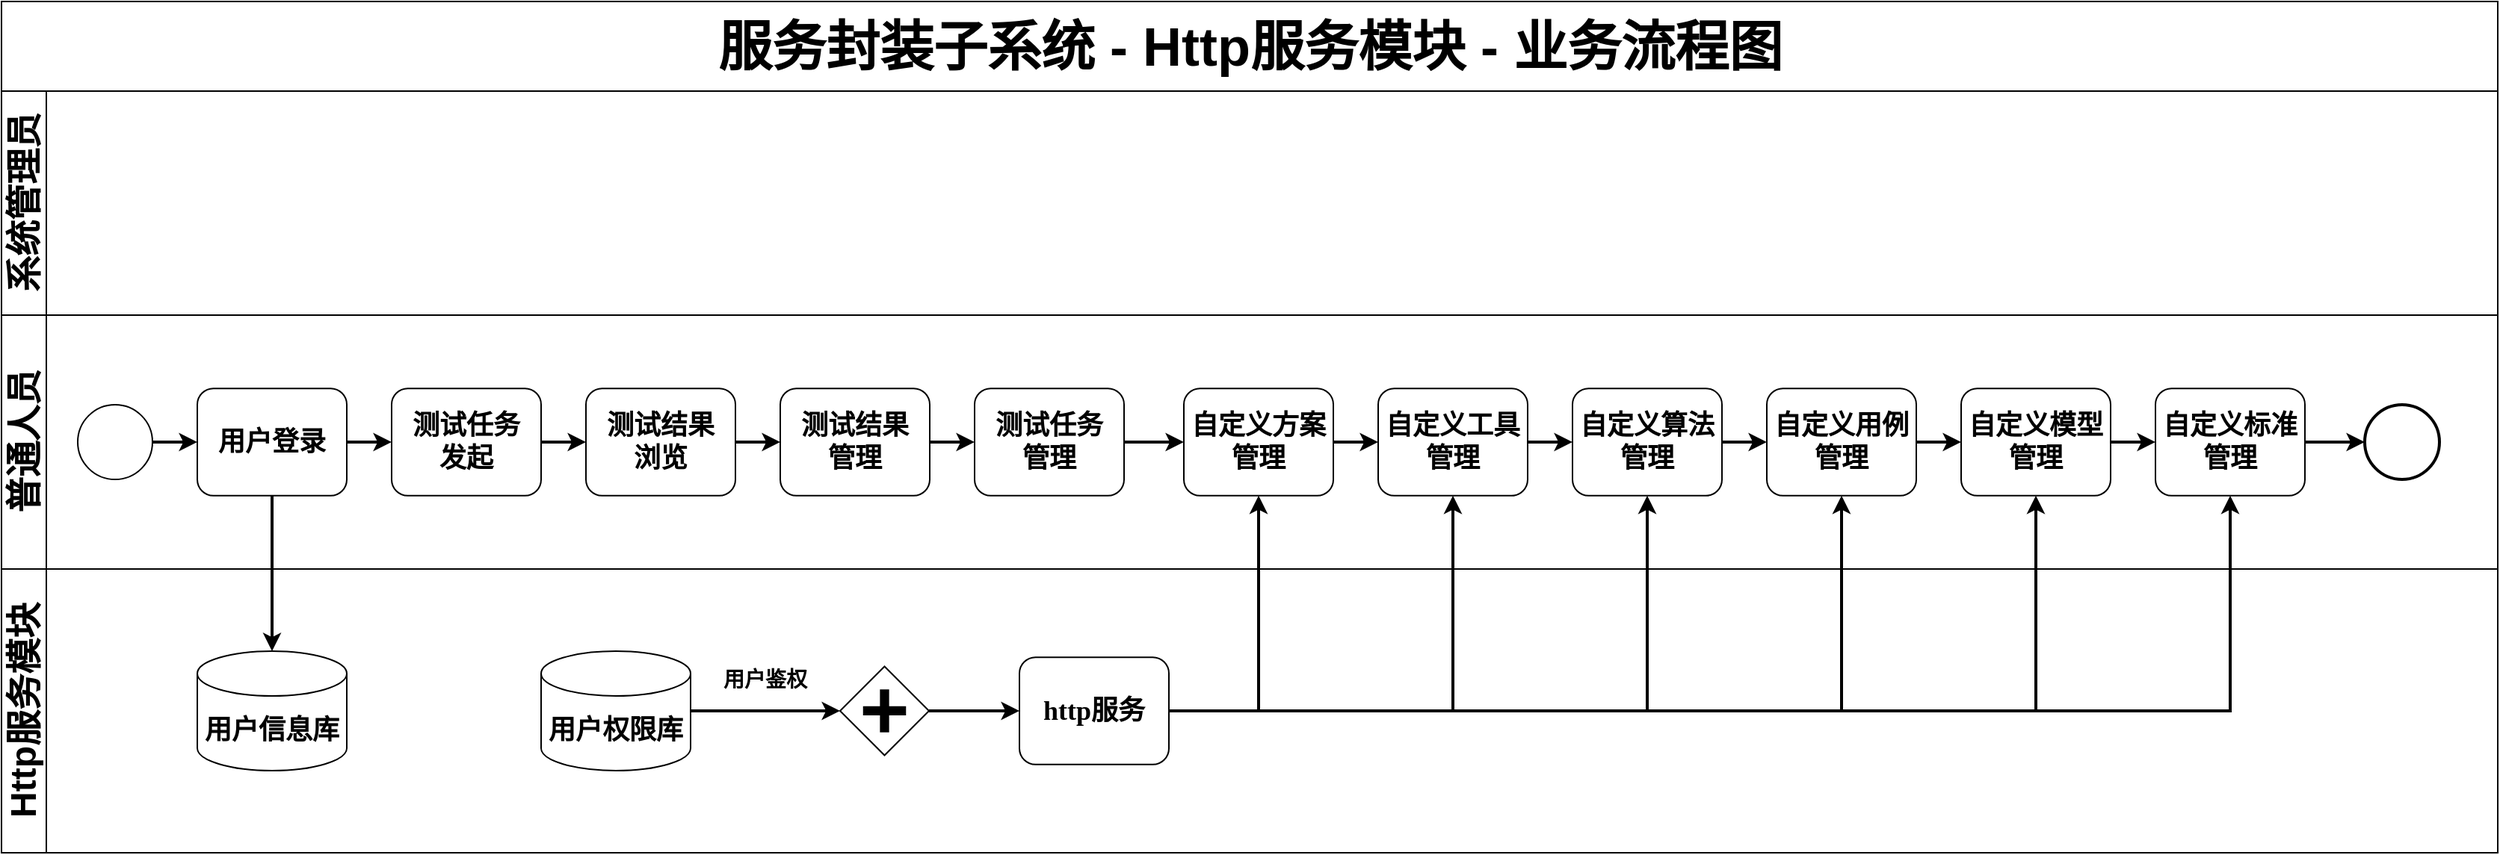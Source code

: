 <mxfile version="15.4.0" type="device"><diagram name="Page-1" id="c7488fd3-1785-93aa-aadb-54a6760d102a"><mxGraphModel dx="1209" dy="801" grid="1" gridSize="10" guides="1" tooltips="1" connect="1" arrows="1" fold="1" page="1" pageScale="1" pageWidth="1169" pageHeight="827" background="none" math="0" shadow="0"><root><mxCell id="0"/><mxCell id="1" parent="0"/><mxCell id="2b4e8129b02d487f-1" value="&lt;span style=&quot;font-family: &amp;#34;helvetica&amp;#34;&quot;&gt;&lt;font style=&quot;font-size: 36px&quot;&gt;服务封装子系统 - Http服务模块 - 业务流程图&lt;/font&gt;&lt;/span&gt;" style="swimlane;html=1;childLayout=stackLayout;horizontal=1;startSize=60;horizontalStack=0;rounded=0;shadow=0;labelBackgroundColor=none;strokeWidth=1;fontFamily=Verdana;fontSize=8;align=center;" parent="1" vertex="1"><mxGeometry x="39" y="60" width="1670" height="570" as="geometry"/></mxCell><mxCell id="dUFD1zAWPuYsG5wEjuvO-1" style="edgeStyle=orthogonalEdgeStyle;rounded=0;orthogonalLoop=1;jettySize=auto;html=1;exitX=0.5;exitY=1;exitDx=0;exitDy=0;entryX=0.5;entryY=0;entryDx=0;entryDy=0;entryPerimeter=0;strokeWidth=2;" parent="2b4e8129b02d487f-1" source="zCbduPKmyNDGT3lew_uM-13" target="pQAj6tt20ZtV_UeyX4vu-2" edge="1"><mxGeometry relative="1" as="geometry"/></mxCell><mxCell id="2b4e8129b02d487f-2" value="&lt;font style=&quot;font-size: 24px&quot;&gt;系统管理员&lt;/font&gt;" style="swimlane;html=1;startSize=30;horizontal=0;" parent="2b4e8129b02d487f-1" vertex="1"><mxGeometry y="60" width="1670" height="150" as="geometry"><mxRectangle y="20" width="680" height="20" as="alternateBounds"/></mxGeometry></mxCell><mxCell id="2b4e8129b02d487f-3" value="&lt;font style=&quot;font-size: 24px&quot;&gt;普通人员&lt;/font&gt;" style="swimlane;html=1;startSize=30;horizontal=0;" parent="2b4e8129b02d487f-1" vertex="1"><mxGeometry y="210" width="1670" height="170" as="geometry"/></mxCell><mxCell id="C1qFAyrEHweJqCCOYsjd-1" style="edgeStyle=orthogonalEdgeStyle;rounded=0;orthogonalLoop=1;jettySize=auto;html=1;exitX=1;exitY=0.5;exitDx=0;exitDy=0;entryX=0;entryY=0.5;entryDx=0;entryDy=0;strokeWidth=2;" parent="2b4e8129b02d487f-3" source="zCbduPKmyNDGT3lew_uM-1" target="zCbduPKmyNDGT3lew_uM-13" edge="1"><mxGeometry relative="1" as="geometry"/></mxCell><mxCell id="zCbduPKmyNDGT3lew_uM-1" value="" style="ellipse;whiteSpace=wrap;html=1;rounded=0;shadow=0;labelBackgroundColor=none;strokeWidth=1;fontFamily=Verdana;fontSize=8;align=center;" parent="2b4e8129b02d487f-3" vertex="1"><mxGeometry x="51" y="60" width="50" height="50" as="geometry"/></mxCell><mxCell id="wnkst7lsF1q_EoVEEKBZ-2" style="edgeStyle=orthogonalEdgeStyle;rounded=0;orthogonalLoop=1;jettySize=auto;html=1;exitX=1;exitY=0.5;exitDx=0;exitDy=0;entryX=0;entryY=0.5;entryDx=0;entryDy=0;strokeWidth=2;" parent="2b4e8129b02d487f-3" source="zCbduPKmyNDGT3lew_uM-13" target="K-03vNoWm4RYzx0lYwIu-1" edge="1"><mxGeometry relative="1" as="geometry"><mxPoint x="261" y="85" as="targetPoint"/></mxGeometry></mxCell><mxCell id="zCbduPKmyNDGT3lew_uM-13" value="&lt;span style=&quot;font-size: 18px&quot;&gt;&lt;b&gt;用户登录&lt;br&gt;&lt;/b&gt;&lt;/span&gt;" style="rounded=1;whiteSpace=wrap;html=1;shadow=0;labelBackgroundColor=none;strokeWidth=1;fontFamily=Verdana;fontSize=8;align=center;" parent="2b4e8129b02d487f-3" vertex="1"><mxGeometry x="131" y="49.13" width="100" height="71.75" as="geometry"/></mxCell><mxCell id="K-03vNoWm4RYzx0lYwIu-3" style="edgeStyle=orthogonalEdgeStyle;rounded=0;orthogonalLoop=1;jettySize=auto;html=1;exitX=1;exitY=0.5;exitDx=0;exitDy=0;entryX=0;entryY=0.5;entryDx=0;entryDy=0;strokeWidth=2;" parent="2b4e8129b02d487f-3" source="K-03vNoWm4RYzx0lYwIu-1" target="K-03vNoWm4RYzx0lYwIu-2" edge="1"><mxGeometry relative="1" as="geometry"/></mxCell><mxCell id="K-03vNoWm4RYzx0lYwIu-1" value="&lt;span style=&quot;font-size: 18px&quot;&gt;&lt;b&gt;测试任务&lt;br&gt;发起&lt;br&gt;&lt;/b&gt;&lt;/span&gt;" style="rounded=1;whiteSpace=wrap;html=1;shadow=0;labelBackgroundColor=none;strokeWidth=1;fontFamily=Verdana;fontSize=8;align=center;" parent="2b4e8129b02d487f-3" vertex="1"><mxGeometry x="261" y="49.13" width="100" height="71.75" as="geometry"/></mxCell><mxCell id="K-03vNoWm4RYzx0lYwIu-5" style="edgeStyle=orthogonalEdgeStyle;rounded=0;orthogonalLoop=1;jettySize=auto;html=1;exitX=1;exitY=0.5;exitDx=0;exitDy=0;entryX=0;entryY=0.5;entryDx=0;entryDy=0;strokeWidth=2;" parent="2b4e8129b02d487f-3" source="K-03vNoWm4RYzx0lYwIu-2" target="K-03vNoWm4RYzx0lYwIu-4" edge="1"><mxGeometry relative="1" as="geometry"/></mxCell><mxCell id="K-03vNoWm4RYzx0lYwIu-2" value="&lt;span style=&quot;font-size: 18px&quot;&gt;&lt;b&gt;测试结果&lt;br&gt;浏览&lt;br&gt;&lt;/b&gt;&lt;/span&gt;" style="rounded=1;whiteSpace=wrap;html=1;shadow=0;labelBackgroundColor=none;strokeWidth=1;fontFamily=Verdana;fontSize=8;align=center;" parent="2b4e8129b02d487f-3" vertex="1"><mxGeometry x="391" y="49.12" width="100" height="71.75" as="geometry"/></mxCell><mxCell id="K-03vNoWm4RYzx0lYwIu-7" style="edgeStyle=orthogonalEdgeStyle;rounded=0;orthogonalLoop=1;jettySize=auto;html=1;exitX=1;exitY=0.5;exitDx=0;exitDy=0;entryX=0;entryY=0.5;entryDx=0;entryDy=0;strokeWidth=2;" parent="2b4e8129b02d487f-3" source="K-03vNoWm4RYzx0lYwIu-4" target="K-03vNoWm4RYzx0lYwIu-6" edge="1"><mxGeometry relative="1" as="geometry"/></mxCell><mxCell id="K-03vNoWm4RYzx0lYwIu-4" value="&lt;span style=&quot;font-size: 18px&quot;&gt;&lt;b&gt;测试结果&lt;br&gt;管理&lt;br&gt;&lt;/b&gt;&lt;/span&gt;" style="rounded=1;whiteSpace=wrap;html=1;shadow=0;labelBackgroundColor=none;strokeWidth=1;fontFamily=Verdana;fontSize=8;align=center;" parent="2b4e8129b02d487f-3" vertex="1"><mxGeometry x="521" y="49.12" width="100" height="71.75" as="geometry"/></mxCell><mxCell id="K-03vNoWm4RYzx0lYwIu-20" style="edgeStyle=orthogonalEdgeStyle;rounded=0;orthogonalLoop=1;jettySize=auto;html=1;exitX=1;exitY=0.5;exitDx=0;exitDy=0;entryX=0;entryY=0.5;entryDx=0;entryDy=0;strokeWidth=2;" parent="2b4e8129b02d487f-3" source="K-03vNoWm4RYzx0lYwIu-6" target="K-03vNoWm4RYzx0lYwIu-9" edge="1"><mxGeometry relative="1" as="geometry"/></mxCell><mxCell id="K-03vNoWm4RYzx0lYwIu-6" value="&lt;span style=&quot;font-size: 18px&quot;&gt;&lt;b&gt;测试任务&lt;br&gt;管理&lt;br&gt;&lt;/b&gt;&lt;/span&gt;" style="rounded=1;whiteSpace=wrap;html=1;shadow=0;labelBackgroundColor=none;strokeWidth=1;fontFamily=Verdana;fontSize=8;align=center;" parent="2b4e8129b02d487f-3" vertex="1"><mxGeometry x="651" y="49.13" width="100" height="71.75" as="geometry"/></mxCell><mxCell id="K-03vNoWm4RYzx0lYwIu-9" value="&lt;span style=&quot;font-size: 18px&quot;&gt;&lt;b&gt;自定义方案&lt;br&gt;管理&lt;br&gt;&lt;/b&gt;&lt;/span&gt;" style="rounded=1;whiteSpace=wrap;html=1;shadow=0;labelBackgroundColor=none;strokeWidth=1;fontFamily=Verdana;fontSize=8;align=center;" parent="2b4e8129b02d487f-3" vertex="1"><mxGeometry x="791" y="49.12" width="100" height="71.75" as="geometry"/></mxCell><mxCell id="K-03vNoWm4RYzx0lYwIu-11" value="&lt;b style=&quot;font-size: 18px&quot;&gt;自定义工具&lt;br&gt;管理&lt;/b&gt;&lt;span style=&quot;font-size: 18px&quot;&gt;&lt;b&gt;&lt;br&gt;&lt;/b&gt;&lt;/span&gt;" style="rounded=1;whiteSpace=wrap;html=1;shadow=0;labelBackgroundColor=none;strokeWidth=1;fontFamily=Verdana;fontSize=8;align=center;" parent="2b4e8129b02d487f-3" vertex="1"><mxGeometry x="921" y="49.12" width="100" height="71.75" as="geometry"/></mxCell><mxCell id="K-03vNoWm4RYzx0lYwIu-8" style="edgeStyle=orthogonalEdgeStyle;rounded=0;orthogonalLoop=1;jettySize=auto;html=1;exitX=1;exitY=0.5;exitDx=0;exitDy=0;entryX=0;entryY=0.5;entryDx=0;entryDy=0;strokeWidth=2;" parent="2b4e8129b02d487f-3" source="K-03vNoWm4RYzx0lYwIu-9" target="K-03vNoWm4RYzx0lYwIu-11" edge="1"><mxGeometry relative="1" as="geometry"/></mxCell><mxCell id="K-03vNoWm4RYzx0lYwIu-12" value="&lt;b style=&quot;font-size: 18px&quot;&gt;自定义算法&lt;br&gt;管理&lt;/b&gt;&lt;span style=&quot;font-size: 18px&quot;&gt;&lt;b&gt;&lt;br&gt;&lt;/b&gt;&lt;/span&gt;" style="rounded=1;whiteSpace=wrap;html=1;shadow=0;labelBackgroundColor=none;strokeWidth=1;fontFamily=Verdana;fontSize=8;align=center;" parent="2b4e8129b02d487f-3" vertex="1"><mxGeometry x="1051" y="49.13" width="100" height="71.75" as="geometry"/></mxCell><mxCell id="K-03vNoWm4RYzx0lYwIu-10" style="edgeStyle=orthogonalEdgeStyle;rounded=0;orthogonalLoop=1;jettySize=auto;html=1;exitX=1;exitY=0.5;exitDx=0;exitDy=0;entryX=0;entryY=0.5;entryDx=0;entryDy=0;strokeWidth=2;" parent="2b4e8129b02d487f-3" source="K-03vNoWm4RYzx0lYwIu-11" target="K-03vNoWm4RYzx0lYwIu-12" edge="1"><mxGeometry relative="1" as="geometry"/></mxCell><mxCell id="K-03vNoWm4RYzx0lYwIu-13" value="&lt;b style=&quot;font-size: 18px&quot;&gt;自定义用例&lt;br&gt;管理&lt;/b&gt;&lt;span style=&quot;font-size: 18px&quot;&gt;&lt;b&gt;&lt;br&gt;&lt;/b&gt;&lt;/span&gt;" style="rounded=1;whiteSpace=wrap;html=1;shadow=0;labelBackgroundColor=none;strokeWidth=1;fontFamily=Verdana;fontSize=8;align=center;" parent="2b4e8129b02d487f-3" vertex="1"><mxGeometry x="1181" y="49.12" width="100" height="71.75" as="geometry"/></mxCell><mxCell id="K-03vNoWm4RYzx0lYwIu-19" style="edgeStyle=orthogonalEdgeStyle;rounded=0;orthogonalLoop=1;jettySize=auto;html=1;exitX=1;exitY=0.5;exitDx=0;exitDy=0;entryX=0;entryY=0.5;entryDx=0;entryDy=0;strokeWidth=2;" parent="2b4e8129b02d487f-3" source="K-03vNoWm4RYzx0lYwIu-12" target="K-03vNoWm4RYzx0lYwIu-13" edge="1"><mxGeometry relative="1" as="geometry"/></mxCell><mxCell id="K-03vNoWm4RYzx0lYwIu-14" value="&lt;b style=&quot;font-size: 18px&quot;&gt;自定义模型&lt;br&gt;管理&lt;/b&gt;&lt;span style=&quot;font-size: 18px&quot;&gt;&lt;b&gt;&lt;br&gt;&lt;/b&gt;&lt;/span&gt;" style="rounded=1;whiteSpace=wrap;html=1;shadow=0;labelBackgroundColor=none;strokeWidth=1;fontFamily=Verdana;fontSize=8;align=center;" parent="2b4e8129b02d487f-3" vertex="1"><mxGeometry x="1311" y="49.12" width="100" height="71.75" as="geometry"/></mxCell><mxCell id="K-03vNoWm4RYzx0lYwIu-15" style="edgeStyle=orthogonalEdgeStyle;rounded=0;orthogonalLoop=1;jettySize=auto;html=1;exitX=1;exitY=0.5;exitDx=0;exitDy=0;entryX=0;entryY=0.5;entryDx=0;entryDy=0;strokeWidth=2;" parent="2b4e8129b02d487f-3" source="K-03vNoWm4RYzx0lYwIu-13" target="K-03vNoWm4RYzx0lYwIu-14" edge="1"><mxGeometry relative="1" as="geometry"/></mxCell><mxCell id="K-03vNoWm4RYzx0lYwIu-21" style="edgeStyle=orthogonalEdgeStyle;rounded=0;orthogonalLoop=1;jettySize=auto;html=1;exitX=1;exitY=0.5;exitDx=0;exitDy=0;entryX=0;entryY=0.5;entryDx=0;entryDy=0;strokeWidth=2;" parent="2b4e8129b02d487f-3" source="K-03vNoWm4RYzx0lYwIu-16" target="zCbduPKmyNDGT3lew_uM-16" edge="1"><mxGeometry relative="1" as="geometry"/></mxCell><mxCell id="K-03vNoWm4RYzx0lYwIu-16" value="&lt;b style=&quot;font-size: 18px&quot;&gt;自定义标准&lt;br&gt;管理&lt;/b&gt;&lt;span style=&quot;font-size: 18px&quot;&gt;&lt;b&gt;&lt;br&gt;&lt;/b&gt;&lt;/span&gt;" style="rounded=1;whiteSpace=wrap;html=1;shadow=0;labelBackgroundColor=none;strokeWidth=1;fontFamily=Verdana;fontSize=8;align=center;" parent="2b4e8129b02d487f-3" vertex="1"><mxGeometry x="1441" y="49.13" width="100" height="71.75" as="geometry"/></mxCell><mxCell id="K-03vNoWm4RYzx0lYwIu-17" style="edgeStyle=orthogonalEdgeStyle;rounded=0;orthogonalLoop=1;jettySize=auto;html=1;exitX=1;exitY=0.5;exitDx=0;exitDy=0;entryX=0;entryY=0.5;entryDx=0;entryDy=0;strokeWidth=2;" parent="2b4e8129b02d487f-3" source="K-03vNoWm4RYzx0lYwIu-14" target="K-03vNoWm4RYzx0lYwIu-16" edge="1"><mxGeometry relative="1" as="geometry"/></mxCell><mxCell id="zCbduPKmyNDGT3lew_uM-16" value="" style="ellipse;whiteSpace=wrap;html=1;rounded=0;shadow=0;labelBackgroundColor=none;strokeWidth=2;fontFamily=Verdana;fontSize=8;align=center;" parent="2b4e8129b02d487f-3" vertex="1"><mxGeometry x="1581" y="59.99" width="50" height="50" as="geometry"/></mxCell><mxCell id="2b4e8129b02d487f-4" value="&lt;font style=&quot;font-size: 24px&quot;&gt;Http服务模块&lt;/font&gt;" style="swimlane;html=1;startSize=30;horizontal=0;" parent="2b4e8129b02d487f-1" vertex="1"><mxGeometry y="380" width="1670" height="190" as="geometry"/></mxCell><mxCell id="pQAj6tt20ZtV_UeyX4vu-2" value="&lt;span style=&quot;font-size: 18px&quot;&gt;&lt;b&gt;用户信息库&lt;/b&gt;&lt;/span&gt;" style="shape=cylinder3;whiteSpace=wrap;html=1;boundedLbl=1;backgroundOutline=1;size=15;" parent="2b4e8129b02d487f-4" vertex="1"><mxGeometry x="131" y="55" width="100" height="80" as="geometry"/></mxCell><mxCell id="K-03vNoWm4RYzx0lYwIu-24" style="edgeStyle=orthogonalEdgeStyle;rounded=0;orthogonalLoop=1;jettySize=auto;html=1;exitX=1;exitY=0.5;exitDx=0;exitDy=0;exitPerimeter=0;entryX=0;entryY=0.5;entryDx=0;entryDy=0;strokeWidth=2;" parent="2b4e8129b02d487f-4" source="K-03vNoWm4RYzx0lYwIu-22" target="K-03vNoWm4RYzx0lYwIu-23" edge="1"><mxGeometry relative="1" as="geometry"/></mxCell><mxCell id="K-03vNoWm4RYzx0lYwIu-22" value="&lt;span style=&quot;font-size: 18px&quot;&gt;&lt;b&gt;用户权限库&lt;/b&gt;&lt;/span&gt;" style="shape=cylinder3;whiteSpace=wrap;html=1;boundedLbl=1;backgroundOutline=1;size=15;" parent="2b4e8129b02d487f-4" vertex="1"><mxGeometry x="361" y="55.01" width="100" height="80" as="geometry"/></mxCell><mxCell id="_oi2yQZaaGPxeZEIKdsE-2" style="edgeStyle=orthogonalEdgeStyle;rounded=0;orthogonalLoop=1;jettySize=auto;html=1;exitX=1;exitY=0.5;exitDx=0;exitDy=0;entryX=0;entryY=0.5;entryDx=0;entryDy=0;strokeWidth=2;" edge="1" parent="2b4e8129b02d487f-4" source="K-03vNoWm4RYzx0lYwIu-23" target="_oi2yQZaaGPxeZEIKdsE-1"><mxGeometry relative="1" as="geometry"/></mxCell><mxCell id="K-03vNoWm4RYzx0lYwIu-23" value="" style="shape=mxgraph.bpmn.shape;html=1;verticalLabelPosition=bottom;labelBackgroundColor=#ffffff;verticalAlign=top;perimeter=rhombusPerimeter;background=gateway;outline=none;symbol=parallelGw;rounded=1;shadow=0;strokeWidth=1;fontFamily=Verdana;fontSize=8;align=center;" parent="2b4e8129b02d487f-4" vertex="1"><mxGeometry x="561" y="65.24" width="59.5" height="59.5" as="geometry"/></mxCell><mxCell id="K-03vNoWm4RYzx0lYwIu-32" value="&lt;font style=&quot;font-size: 14px&quot;&gt;&lt;b&gt;用户鉴权&lt;/b&gt;&lt;/font&gt;" style="text;html=1;strokeColor=none;fillColor=none;align=center;verticalAlign=middle;whiteSpace=wrap;rounded=0;" parent="2b4e8129b02d487f-4" vertex="1"><mxGeometry x="481" y="59.12" width="60" height="30" as="geometry"/></mxCell><mxCell id="_oi2yQZaaGPxeZEIKdsE-1" value="&lt;span style=&quot;font-size: 18px&quot;&gt;&lt;b&gt;http服务&lt;br&gt;&lt;/b&gt;&lt;/span&gt;" style="rounded=1;whiteSpace=wrap;html=1;shadow=0;labelBackgroundColor=none;strokeWidth=1;fontFamily=Verdana;fontSize=8;align=center;" vertex="1" parent="2b4e8129b02d487f-4"><mxGeometry x="681" y="59.12" width="100" height="71.75" as="geometry"/></mxCell><mxCell id="K-03vNoWm4RYzx0lYwIu-25" style="edgeStyle=orthogonalEdgeStyle;rounded=0;orthogonalLoop=1;jettySize=auto;html=1;exitX=1;exitY=0.5;exitDx=0;exitDy=0;entryX=0.5;entryY=1;entryDx=0;entryDy=0;strokeWidth=2;" parent="2b4e8129b02d487f-1" source="_oi2yQZaaGPxeZEIKdsE-1" target="K-03vNoWm4RYzx0lYwIu-9" edge="1"><mxGeometry relative="1" as="geometry"/></mxCell><mxCell id="K-03vNoWm4RYzx0lYwIu-27" style="edgeStyle=orthogonalEdgeStyle;rounded=0;orthogonalLoop=1;jettySize=auto;html=1;entryX=0.5;entryY=1;entryDx=0;entryDy=0;strokeWidth=2;exitX=1;exitY=0.5;exitDx=0;exitDy=0;" parent="2b4e8129b02d487f-1" source="_oi2yQZaaGPxeZEIKdsE-1" target="K-03vNoWm4RYzx0lYwIu-11" edge="1"><mxGeometry relative="1" as="geometry"><mxPoint x="841" y="475" as="sourcePoint"/></mxGeometry></mxCell><mxCell id="K-03vNoWm4RYzx0lYwIu-28" style="edgeStyle=orthogonalEdgeStyle;rounded=0;orthogonalLoop=1;jettySize=auto;html=1;entryX=0.5;entryY=1;entryDx=0;entryDy=0;strokeWidth=2;exitX=1;exitY=0.5;exitDx=0;exitDy=0;" parent="2b4e8129b02d487f-1" source="_oi2yQZaaGPxeZEIKdsE-1" target="K-03vNoWm4RYzx0lYwIu-12" edge="1"><mxGeometry relative="1" as="geometry"><mxPoint x="841" y="475" as="sourcePoint"/></mxGeometry></mxCell><mxCell id="K-03vNoWm4RYzx0lYwIu-29" style="edgeStyle=orthogonalEdgeStyle;rounded=0;orthogonalLoop=1;jettySize=auto;html=1;entryX=0.5;entryY=1;entryDx=0;entryDy=0;strokeWidth=2;exitX=1;exitY=0.5;exitDx=0;exitDy=0;" parent="2b4e8129b02d487f-1" source="_oi2yQZaaGPxeZEIKdsE-1" target="K-03vNoWm4RYzx0lYwIu-13" edge="1"><mxGeometry relative="1" as="geometry"><mxPoint x="841" y="475" as="sourcePoint"/></mxGeometry></mxCell><mxCell id="K-03vNoWm4RYzx0lYwIu-30" style="edgeStyle=orthogonalEdgeStyle;rounded=0;orthogonalLoop=1;jettySize=auto;html=1;exitX=1;exitY=0.5;exitDx=0;exitDy=0;entryX=0.5;entryY=1;entryDx=0;entryDy=0;strokeWidth=2;" parent="2b4e8129b02d487f-1" source="_oi2yQZaaGPxeZEIKdsE-1" target="K-03vNoWm4RYzx0lYwIu-14" edge="1"><mxGeometry relative="1" as="geometry"/></mxCell><mxCell id="K-03vNoWm4RYzx0lYwIu-31" style="edgeStyle=orthogonalEdgeStyle;rounded=0;orthogonalLoop=1;jettySize=auto;html=1;entryX=0.5;entryY=1;entryDx=0;entryDy=0;strokeWidth=2;exitX=1;exitY=0.5;exitDx=0;exitDy=0;" parent="2b4e8129b02d487f-1" source="_oi2yQZaaGPxeZEIKdsE-1" target="K-03vNoWm4RYzx0lYwIu-16" edge="1"><mxGeometry relative="1" as="geometry"><mxPoint x="841" y="475" as="sourcePoint"/></mxGeometry></mxCell></root></mxGraphModel></diagram></mxfile>